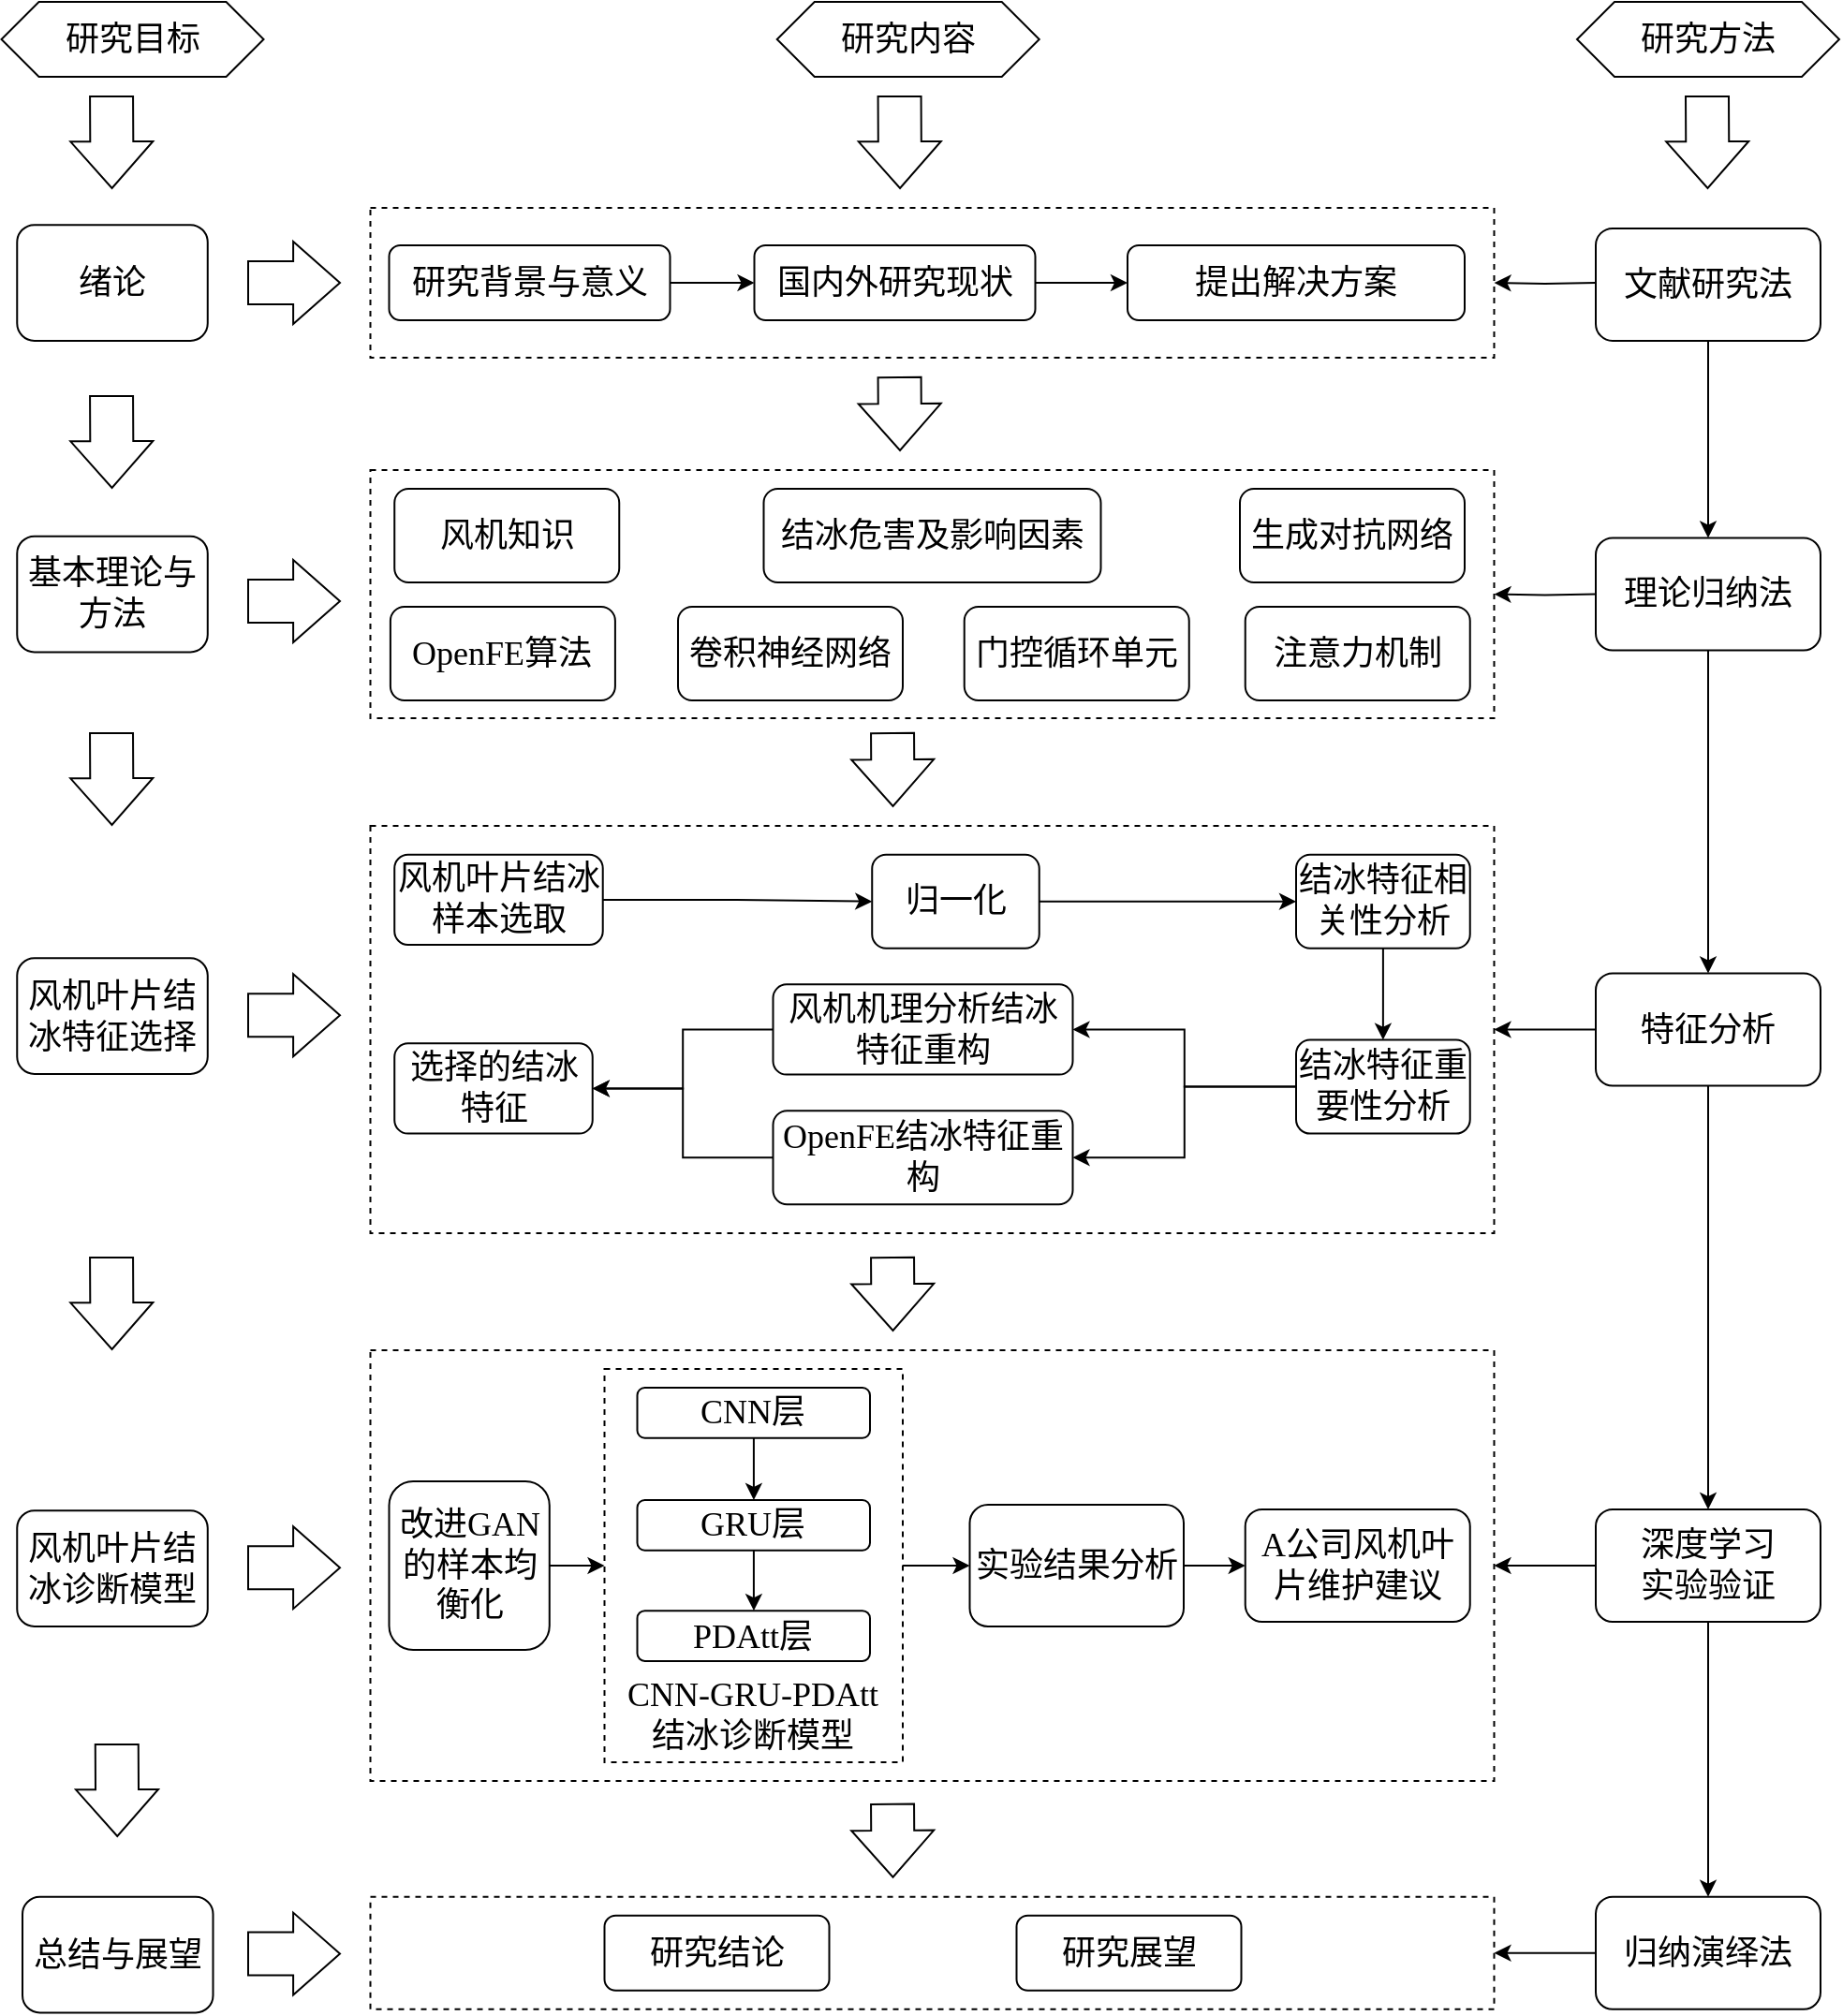 <mxfile version="28.1.1">
  <diagram name="第 1 页" id="p5fiXoCb0oHlGnUIcILo">
    <mxGraphModel dx="1213" dy="673" grid="1" gridSize="10" guides="1" tooltips="1" connect="1" arrows="1" fold="1" page="1" pageScale="1" pageWidth="827" pageHeight="1169" math="0" shadow="0">
      <root>
        <mxCell id="0" />
        <mxCell id="1" parent="0" />
        <mxCell id="f8FCbJ_lQctMmRmD2ybC-2" value="" style="rounded=0;whiteSpace=wrap;html=1;dashed=1;" parent="1" vertex="1">
          <mxGeometry x="215.75" y="460" width="600" height="217.5" as="geometry" />
        </mxCell>
        <mxCell id="f8FCbJ_lQctMmRmD2ybC-5" value="" style="rounded=0;whiteSpace=wrap;html=1;dashed=1;" parent="1" vertex="1">
          <mxGeometry x="215.75" y="740" width="600" height="230" as="geometry" />
        </mxCell>
        <mxCell id="NmaUn0dJjPpodGhn62Yx-41" style="edgeStyle=orthogonalEdgeStyle;rounded=0;orthogonalLoop=1;jettySize=auto;html=1;exitX=1;exitY=0.5;exitDx=0;exitDy=0;entryX=0;entryY=0.5;entryDx=0;entryDy=0;" parent="1" source="f8FCbJ_lQctMmRmD2ybC-7" target="f8FCbJ_lQctMmRmD2ybC-48" edge="1">
          <mxGeometry relative="1" as="geometry" />
        </mxCell>
        <mxCell id="f8FCbJ_lQctMmRmD2ybC-7" value="" style="rounded=0;whiteSpace=wrap;html=1;dashed=1;" parent="1" vertex="1">
          <mxGeometry x="340.75" y="750" width="159.25" height="210" as="geometry" />
        </mxCell>
        <mxCell id="f8FCbJ_lQctMmRmD2ybC-8" value="" style="rounded=0;whiteSpace=wrap;html=1;dashed=1;" parent="1" vertex="1">
          <mxGeometry x="215.75" y="1031.87" width="600" height="60" as="geometry" />
        </mxCell>
        <mxCell id="f8FCbJ_lQctMmRmD2ybC-10" value="" style="rounded=0;whiteSpace=wrap;html=1;dashed=1;" parent="1" vertex="1">
          <mxGeometry x="215.75" y="270" width="600" height="132.5" as="geometry" />
        </mxCell>
        <mxCell id="f8FCbJ_lQctMmRmD2ybC-12" value="" style="rounded=0;whiteSpace=wrap;html=1;dashed=1;" parent="1" vertex="1">
          <mxGeometry x="215.75" y="130" width="600" height="80" as="geometry" />
        </mxCell>
        <mxCell id="f8FCbJ_lQctMmRmD2ybC-13" value="&lt;font face=&quot;SimSun&quot; style=&quot;font-size: 18px;&quot;&gt;研究目标&lt;/font&gt;" style="shape=hexagon;perimeter=hexagonPerimeter2;whiteSpace=wrap;html=1;fixedSize=1;" parent="1" vertex="1">
          <mxGeometry x="18.76" y="20" width="140" height="40" as="geometry" />
        </mxCell>
        <mxCell id="NmaUn0dJjPpodGhn62Yx-45" style="edgeStyle=orthogonalEdgeStyle;rounded=0;orthogonalLoop=1;jettySize=auto;html=1;entryX=0;entryY=0.5;entryDx=0;entryDy=0;" parent="1" source="f8FCbJ_lQctMmRmD2ybC-18" target="f8FCbJ_lQctMmRmD2ybC-20" edge="1">
          <mxGeometry relative="1" as="geometry" />
        </mxCell>
        <mxCell id="f8FCbJ_lQctMmRmD2ybC-18" value="&lt;font face=&quot;SimSun&quot; style=&quot;font-size: 18px;&quot;&gt;研究背景与意义&lt;/font&gt;" style="rounded=1;whiteSpace=wrap;html=1;" parent="1" vertex="1">
          <mxGeometry x="225.75" y="150" width="150" height="40" as="geometry" />
        </mxCell>
        <mxCell id="f8FCbJ_lQctMmRmD2ybC-19" value="&lt;span style=&quot;font-size: 18px;&quot;&gt;&lt;font face=&quot;SimSun&quot;&gt;提出解决方案&lt;/font&gt;&lt;/span&gt;" style="rounded=1;whiteSpace=wrap;html=1;" parent="1" vertex="1">
          <mxGeometry x="620" y="150" width="180" height="40" as="geometry" />
        </mxCell>
        <mxCell id="NmaUn0dJjPpodGhn62Yx-46" style="edgeStyle=orthogonalEdgeStyle;rounded=0;orthogonalLoop=1;jettySize=auto;html=1;" parent="1" source="f8FCbJ_lQctMmRmD2ybC-20" target="f8FCbJ_lQctMmRmD2ybC-19" edge="1">
          <mxGeometry relative="1" as="geometry" />
        </mxCell>
        <mxCell id="f8FCbJ_lQctMmRmD2ybC-20" value="&lt;font face=&quot;SimSun&quot; style=&quot;font-size: 18px;&quot;&gt;国内外研究现状&lt;/font&gt;" style="rounded=1;whiteSpace=wrap;html=1;" parent="1" vertex="1">
          <mxGeometry x="420.75" y="150" width="150" height="40" as="geometry" />
        </mxCell>
        <mxCell id="f8FCbJ_lQctMmRmD2ybC-26" value="&lt;font face=&quot;Times New Roman&quot; style=&quot;font-size: 18px;&quot;&gt;OpenFE&lt;/font&gt;&lt;font face=&quot;SimSun&quot; style=&quot;font-size: 18px;&quot;&gt;算法&lt;/font&gt;" style="rounded=1;whiteSpace=wrap;html=1;" parent="1" vertex="1">
          <mxGeometry x="226.45" y="343" width="120" height="50" as="geometry" />
        </mxCell>
        <mxCell id="f8FCbJ_lQctMmRmD2ybC-27" value="&lt;span style=&quot;font-size: 18px;&quot;&gt;&lt;font face=&quot;SimSun&quot;&gt;卷积神经网络&lt;/font&gt;&lt;/span&gt;" style="rounded=1;whiteSpace=wrap;html=1;" parent="1" vertex="1">
          <mxGeometry x="380" y="343" width="120" height="50" as="geometry" />
        </mxCell>
        <mxCell id="f8FCbJ_lQctMmRmD2ybC-28" value="&lt;span style=&quot;font-size: 18px;&quot;&gt;&lt;font face=&quot;SimSun&quot;&gt;门控循环单元&lt;/font&gt;&lt;/span&gt;" style="rounded=1;whiteSpace=wrap;html=1;" parent="1" vertex="1">
          <mxGeometry x="532.87" y="343" width="120" height="50" as="geometry" />
        </mxCell>
        <mxCell id="f8FCbJ_lQctMmRmD2ybC-29" value="&lt;span style=&quot;font-size: 18px;&quot;&gt;&lt;font face=&quot;SimSun&quot;&gt;注意力机制&lt;/font&gt;&lt;/span&gt;" style="rounded=1;whiteSpace=wrap;html=1;" parent="1" vertex="1">
          <mxGeometry x="682.87" y="343" width="120" height="50" as="geometry" />
        </mxCell>
        <mxCell id="NmaUn0dJjPpodGhn62Yx-39" style="edgeStyle=orthogonalEdgeStyle;rounded=0;orthogonalLoop=1;jettySize=auto;html=1;entryX=1;entryY=0.5;entryDx=0;entryDy=0;" parent="1" source="f8FCbJ_lQctMmRmD2ybC-39" target="NmaUn0dJjPpodGhn62Yx-37" edge="1">
          <mxGeometry relative="1" as="geometry" />
        </mxCell>
        <mxCell id="f8FCbJ_lQctMmRmD2ybC-39" value="&lt;span style=&quot;font-size: 18px;&quot;&gt;&lt;font face=&quot;Times New Roman&quot;&gt;OpenFE&lt;/font&gt;&lt;font face=&quot;SimSun&quot;&gt;结冰特征重构&lt;/font&gt;&lt;/span&gt;" style="rounded=1;whiteSpace=wrap;html=1;" parent="1" vertex="1">
          <mxGeometry x="430.75" y="612.12" width="160" height="50" as="geometry" />
        </mxCell>
        <mxCell id="f8FCbJ_lQctMmRmD2ybC-43" value="&lt;font face=&quot;SimSun&quot; style=&quot;font-size: 18px;&quot;&gt;风机叶片结冰诊断模型&lt;/font&gt;" style="rounded=1;whiteSpace=wrap;html=1;" parent="1" vertex="1">
          <mxGeometry x="27.13" y="825.63" width="101.75" height="61.87" as="geometry" />
        </mxCell>
        <mxCell id="NmaUn0dJjPpodGhn62Yx-42" style="edgeStyle=orthogonalEdgeStyle;rounded=0;orthogonalLoop=1;jettySize=auto;html=1;entryX=0;entryY=0.5;entryDx=0;entryDy=0;" parent="1" source="f8FCbJ_lQctMmRmD2ybC-48" target="f8FCbJ_lQctMmRmD2ybC-57" edge="1">
          <mxGeometry relative="1" as="geometry" />
        </mxCell>
        <mxCell id="f8FCbJ_lQctMmRmD2ybC-48" value="&lt;span style=&quot;font-size: 18px;&quot;&gt;&lt;font face=&quot;SimSun&quot;&gt;实验结果分析&lt;/font&gt;&lt;/span&gt;" style="rounded=1;whiteSpace=wrap;html=1;" parent="1" vertex="1">
          <mxGeometry x="535.75" y="822.5" width="114.25" height="65" as="geometry" />
        </mxCell>
        <mxCell id="f8FCbJ_lQctMmRmD2ybC-51" value="&lt;span style=&quot;font-size: 18px;&quot;&gt;&lt;font face=&quot;宋体&quot;&gt;研究结论&lt;/font&gt;&lt;/span&gt;" style="rounded=1;whiteSpace=wrap;html=1;" parent="1" vertex="1">
          <mxGeometry x="340.75" y="1041.87" width="120" height="40" as="geometry" />
        </mxCell>
        <mxCell id="f8FCbJ_lQctMmRmD2ybC-52" value="&lt;span style=&quot;font-size: 18px;&quot;&gt;&lt;font face=&quot;SimSun&quot;&gt;研究展望&lt;/font&gt;&lt;/span&gt;" style="rounded=1;whiteSpace=wrap;html=1;" parent="1" vertex="1">
          <mxGeometry x="560.75" y="1041.87" width="120" height="40" as="geometry" />
        </mxCell>
        <mxCell id="NmaUn0dJjPpodGhn62Yx-38" style="edgeStyle=orthogonalEdgeStyle;rounded=0;orthogonalLoop=1;jettySize=auto;html=1;entryX=1;entryY=0.5;entryDx=0;entryDy=0;" parent="1" source="f8FCbJ_lQctMmRmD2ybC-54" target="NmaUn0dJjPpodGhn62Yx-37" edge="1">
          <mxGeometry relative="1" as="geometry" />
        </mxCell>
        <mxCell id="f8FCbJ_lQctMmRmD2ybC-54" value="&lt;span style=&quot;font-size: 18px;&quot;&gt;&lt;font face=&quot;SimSun&quot;&gt;风机机理分析结冰特征重构&lt;/font&gt;&lt;/span&gt;" style="rounded=1;whiteSpace=wrap;html=1;" parent="1" vertex="1">
          <mxGeometry x="430.75" y="544.68" width="160" height="48.13" as="geometry" />
        </mxCell>
        <mxCell id="f8FCbJ_lQctMmRmD2ybC-56" value="&lt;span style=&quot;font-size: 18px;&quot;&gt;&lt;font face=&quot;Times New Roman&quot;&gt;CNN-GRU-PDAtt&lt;/font&gt;&lt;font face=&quot;SimSun&quot;&gt;结冰诊断模型&lt;/font&gt;&lt;/span&gt;" style="rounded=1;whiteSpace=wrap;html=1;opacity=0;" parent="1" vertex="1">
          <mxGeometry x="346.45" y="915" width="147.85" height="40" as="geometry" />
        </mxCell>
        <mxCell id="f8FCbJ_lQctMmRmD2ybC-57" value="&lt;span style=&quot;font-size: 18px;&quot;&gt;&lt;font face=&quot;SimSun&quot;&gt;A公司风机叶片维护建议&lt;/font&gt;&lt;/span&gt;" style="rounded=1;whiteSpace=wrap;html=1;" parent="1" vertex="1">
          <mxGeometry x="682.87" y="825" width="120" height="60" as="geometry" />
        </mxCell>
        <mxCell id="NmaUn0dJjPpodGhn62Yx-6" value="&lt;span style=&quot;font-size: 18px;&quot;&gt;&lt;font face=&quot;SimSun&quot;&gt;风机叶片结冰特征选择&lt;/font&gt;&lt;/span&gt;" style="rounded=1;whiteSpace=wrap;html=1;" parent="1" vertex="1">
          <mxGeometry x="27.13" y="530.63" width="101.75" height="61.87" as="geometry" />
        </mxCell>
        <mxCell id="NmaUn0dJjPpodGhn62Yx-7" value="&lt;span style=&quot;font-size: 18px;&quot;&gt;&lt;font face=&quot;SimSun&quot;&gt;基本理论与方法&lt;/font&gt;&lt;/span&gt;" style="rounded=1;whiteSpace=wrap;html=1;" parent="1" vertex="1">
          <mxGeometry x="27.13" y="305.32" width="101.75" height="61.87" as="geometry" />
        </mxCell>
        <mxCell id="NmaUn0dJjPpodGhn62Yx-8" value="&lt;span style=&quot;font-size: 18px;&quot;&gt;&lt;font face=&quot;SimSun&quot;&gt;绪论&lt;/font&gt;&lt;/span&gt;" style="rounded=1;whiteSpace=wrap;html=1;" parent="1" vertex="1">
          <mxGeometry x="27.13" y="139.07" width="101.75" height="61.87" as="geometry" />
        </mxCell>
        <mxCell id="NmaUn0dJjPpodGhn62Yx-9" value="&lt;span style=&quot;font-size: 18px;&quot;&gt;&lt;font face=&quot;SimSun&quot;&gt;总结与展望&lt;/font&gt;&lt;/span&gt;" style="rounded=1;whiteSpace=wrap;html=1;" parent="1" vertex="1">
          <mxGeometry x="30" y="1031.87" width="101.75" height="61.87" as="geometry" />
        </mxCell>
        <mxCell id="NmaUn0dJjPpodGhn62Yx-10" value="" style="shape=flexArrow;endArrow=classic;html=1;rounded=0;width=23;endSize=7.98;" parent="1" edge="1">
          <mxGeometry width="50" height="50" relative="1" as="geometry">
            <mxPoint x="77.53" y="230" as="sourcePoint" />
            <mxPoint x="77.78" y="280" as="targetPoint" />
          </mxGeometry>
        </mxCell>
        <mxCell id="NmaUn0dJjPpodGhn62Yx-12" value="" style="shape=flexArrow;endArrow=classic;html=1;rounded=0;width=23;endSize=7.98;" parent="1" edge="1">
          <mxGeometry width="50" height="50" relative="1" as="geometry">
            <mxPoint x="77.51" y="410" as="sourcePoint" />
            <mxPoint x="77.76" y="460" as="targetPoint" />
          </mxGeometry>
        </mxCell>
        <mxCell id="NmaUn0dJjPpodGhn62Yx-13" value="" style="shape=flexArrow;endArrow=classic;html=1;rounded=0;width=23;endSize=7.98;" parent="1" edge="1">
          <mxGeometry width="50" height="50" relative="1" as="geometry">
            <mxPoint x="77.53" y="690" as="sourcePoint" />
            <mxPoint x="77.78" y="740" as="targetPoint" />
          </mxGeometry>
        </mxCell>
        <mxCell id="NmaUn0dJjPpodGhn62Yx-14" value="" style="shape=flexArrow;endArrow=classic;html=1;rounded=0;width=23;endSize=7.98;" parent="1" edge="1">
          <mxGeometry width="50" height="50" relative="1" as="geometry">
            <mxPoint x="80.38" y="950" as="sourcePoint" />
            <mxPoint x="80.63" y="1000" as="targetPoint" />
          </mxGeometry>
        </mxCell>
        <mxCell id="NmaUn0dJjPpodGhn62Yx-22" value="" style="shape=flexArrow;endArrow=classic;html=1;rounded=0;width=23;endSize=7.98;" parent="1" edge="1">
          <mxGeometry width="50" height="50" relative="1" as="geometry">
            <mxPoint x="150" y="170" as="sourcePoint" />
            <mxPoint x="200" y="170" as="targetPoint" />
          </mxGeometry>
        </mxCell>
        <mxCell id="NmaUn0dJjPpodGhn62Yx-23" value="" style="shape=flexArrow;endArrow=classic;html=1;rounded=0;width=23;endSize=7.98;" parent="1" edge="1">
          <mxGeometry width="50" height="50" relative="1" as="geometry">
            <mxPoint x="150" y="340" as="sourcePoint" />
            <mxPoint x="200" y="340" as="targetPoint" />
          </mxGeometry>
        </mxCell>
        <mxCell id="NmaUn0dJjPpodGhn62Yx-24" value="" style="shape=flexArrow;endArrow=classic;html=1;rounded=0;width=23;endSize=7.98;" parent="1" edge="1">
          <mxGeometry width="50" height="50" relative="1" as="geometry">
            <mxPoint x="150" y="561.09" as="sourcePoint" />
            <mxPoint x="200" y="561.09" as="targetPoint" />
          </mxGeometry>
        </mxCell>
        <mxCell id="NmaUn0dJjPpodGhn62Yx-25" value="" style="shape=flexArrow;endArrow=classic;html=1;rounded=0;width=23;endSize=7.98;" parent="1" edge="1">
          <mxGeometry width="50" height="50" relative="1" as="geometry">
            <mxPoint x="150" y="856.07" as="sourcePoint" />
            <mxPoint x="200" y="856.07" as="targetPoint" />
          </mxGeometry>
        </mxCell>
        <mxCell id="NmaUn0dJjPpodGhn62Yx-26" value="" style="shape=flexArrow;endArrow=classic;html=1;rounded=0;width=23;endSize=7.98;" parent="1" edge="1">
          <mxGeometry width="50" height="50" relative="1" as="geometry">
            <mxPoint x="150" y="1062.31" as="sourcePoint" />
            <mxPoint x="200" y="1062.31" as="targetPoint" />
          </mxGeometry>
        </mxCell>
        <mxCell id="NmaUn0dJjPpodGhn62Yx-27" value="&lt;font face=&quot;SimSun&quot;&gt;&lt;span style=&quot;font-size: 18px;&quot;&gt;结冰危害及影响因素&lt;/span&gt;&lt;/font&gt;" style="rounded=1;whiteSpace=wrap;html=1;" parent="1" vertex="1">
          <mxGeometry x="425.75" y="280" width="180" height="50" as="geometry" />
        </mxCell>
        <mxCell id="NmaUn0dJjPpodGhn62Yx-37" value="&lt;span style=&quot;font-size: 18px;&quot;&gt;&lt;font face=&quot;SimSun&quot;&gt;选择的结冰特征&lt;/font&gt;&lt;/span&gt;" style="rounded=1;whiteSpace=wrap;html=1;" parent="1" vertex="1">
          <mxGeometry x="228.62" y="576.18" width="105.75" height="48.13" as="geometry" />
        </mxCell>
        <mxCell id="NmaUn0dJjPpodGhn62Yx-40" value="&lt;span style=&quot;font-size: 18px;&quot;&gt;&lt;font face=&quot;SimSun&quot;&gt;生成对抗网络&lt;/font&gt;&lt;/span&gt;" style="rounded=1;whiteSpace=wrap;html=1;" parent="1" vertex="1">
          <mxGeometry x="680" y="280" width="120" height="50" as="geometry" />
        </mxCell>
        <mxCell id="NmaUn0dJjPpodGhn62Yx-49" value="" style="shape=flexArrow;endArrow=classic;html=1;rounded=0;width=23;endSize=7.98;" parent="1" edge="1">
          <mxGeometry width="50" height="50" relative="1" as="geometry">
            <mxPoint x="77.53" y="70" as="sourcePoint" />
            <mxPoint x="77.78" y="120" as="targetPoint" />
          </mxGeometry>
        </mxCell>
        <mxCell id="NmaUn0dJjPpodGhn62Yx-50" value="" style="shape=flexArrow;endArrow=classic;html=1;rounded=0;width=23;endSize=7.98;" parent="1" edge="1">
          <mxGeometry width="50" height="50" relative="1" as="geometry">
            <mxPoint x="498.28" y="70" as="sourcePoint" />
            <mxPoint x="498.53" y="120" as="targetPoint" />
          </mxGeometry>
        </mxCell>
        <mxCell id="NmaUn0dJjPpodGhn62Yx-53" value="" style="shape=flexArrow;endArrow=classic;html=1;rounded=0;width=23;endSize=7.98;" parent="1" edge="1">
          <mxGeometry width="50" height="50" relative="1" as="geometry">
            <mxPoint x="498.28" y="220" as="sourcePoint" />
            <mxPoint x="498.53" y="260" as="targetPoint" />
          </mxGeometry>
        </mxCell>
        <mxCell id="NmaUn0dJjPpodGhn62Yx-54" value="" style="shape=flexArrow;endArrow=classic;html=1;rounded=0;width=23;endSize=7.98;" parent="1" edge="1">
          <mxGeometry width="50" height="50" relative="1" as="geometry">
            <mxPoint x="494.52" y="410" as="sourcePoint" />
            <mxPoint x="494.77" y="450" as="targetPoint" />
          </mxGeometry>
        </mxCell>
        <mxCell id="NmaUn0dJjPpodGhn62Yx-55" value="" style="shape=flexArrow;endArrow=classic;html=1;rounded=0;width=23;endSize=7.98;" parent="1" edge="1">
          <mxGeometry width="50" height="50" relative="1" as="geometry">
            <mxPoint x="494.52" y="690" as="sourcePoint" />
            <mxPoint x="494.77" y="730" as="targetPoint" />
          </mxGeometry>
        </mxCell>
        <mxCell id="NmaUn0dJjPpodGhn62Yx-56" value="" style="shape=flexArrow;endArrow=classic;html=1;rounded=0;width=23;endSize=7.98;" parent="1" edge="1">
          <mxGeometry width="50" height="50" relative="1" as="geometry">
            <mxPoint x="494.52" y="981.87" as="sourcePoint" />
            <mxPoint x="494.77" y="1021.87" as="targetPoint" />
          </mxGeometry>
        </mxCell>
        <mxCell id="RA1ugfaNBRuaJpOUIRTp-4" value="&lt;span style=&quot;font-size: 18px;&quot;&gt;&lt;font face=&quot;Times New Roman&quot;&gt;PDAtt&lt;/font&gt;&lt;font face=&quot;SimSun&quot;&gt;层&lt;/font&gt;&lt;/span&gt;" style="rounded=1;whiteSpace=wrap;html=1;" parent="1" vertex="1">
          <mxGeometry x="358.25" y="879.07" width="124.25" height="26.87" as="geometry" />
        </mxCell>
        <mxCell id="RA1ugfaNBRuaJpOUIRTp-16" style="edgeStyle=orthogonalEdgeStyle;rounded=0;orthogonalLoop=1;jettySize=auto;html=1;" parent="1" source="RA1ugfaNBRuaJpOUIRTp-5" target="RA1ugfaNBRuaJpOUIRTp-4" edge="1">
          <mxGeometry relative="1" as="geometry" />
        </mxCell>
        <mxCell id="RA1ugfaNBRuaJpOUIRTp-5" value="&lt;span style=&quot;font-size: 18px;&quot;&gt;&lt;font face=&quot;Times New Roman&quot;&gt;GRU&lt;/font&gt;&lt;font face=&quot;SimSun&quot;&gt;层&lt;/font&gt;&lt;/span&gt;" style="rounded=1;whiteSpace=wrap;html=1;" parent="1" vertex="1">
          <mxGeometry x="358.25" y="820" width="124.25" height="26.87" as="geometry" />
        </mxCell>
        <mxCell id="RA1ugfaNBRuaJpOUIRTp-15" style="edgeStyle=orthogonalEdgeStyle;rounded=0;orthogonalLoop=1;jettySize=auto;html=1;" parent="1" source="RA1ugfaNBRuaJpOUIRTp-6" target="RA1ugfaNBRuaJpOUIRTp-5" edge="1">
          <mxGeometry relative="1" as="geometry" />
        </mxCell>
        <mxCell id="RA1ugfaNBRuaJpOUIRTp-6" value="&lt;span style=&quot;font-size: 18px;&quot;&gt;&lt;font face=&quot;Times New Roman&quot;&gt;CNN&lt;/font&gt;&lt;font face=&quot;SimSun&quot;&gt;层&lt;/font&gt;&lt;/span&gt;" style="rounded=1;whiteSpace=wrap;html=1;" parent="1" vertex="1">
          <mxGeometry x="358.25" y="760" width="124.25" height="26.87" as="geometry" />
        </mxCell>
        <mxCell id="hN8byrwHlzEUZWupwwMK-6" style="edgeStyle=orthogonalEdgeStyle;rounded=0;orthogonalLoop=1;jettySize=auto;html=1;entryX=1;entryY=0.5;entryDx=0;entryDy=0;exitX=0;exitY=0.5;exitDx=0;exitDy=0;" parent="1" source="eUhcIL0R_RjAg3wBFGVh-9" target="f8FCbJ_lQctMmRmD2ybC-54" edge="1">
          <mxGeometry relative="1" as="geometry">
            <mxPoint x="572.87" y="599.3" as="sourcePoint" />
          </mxGeometry>
        </mxCell>
        <mxCell id="hN8byrwHlzEUZWupwwMK-7" style="edgeStyle=orthogonalEdgeStyle;rounded=0;orthogonalLoop=1;jettySize=auto;html=1;entryX=1;entryY=0.5;entryDx=0;entryDy=0;exitX=0;exitY=0.5;exitDx=0;exitDy=0;" parent="1" source="eUhcIL0R_RjAg3wBFGVh-9" target="f8FCbJ_lQctMmRmD2ybC-39" edge="1">
          <mxGeometry relative="1" as="geometry">
            <mxPoint x="572.87" y="599.3" as="sourcePoint" />
          </mxGeometry>
        </mxCell>
        <mxCell id="eUhcIL0R_RjAg3wBFGVh-10" style="edgeStyle=orthogonalEdgeStyle;rounded=0;orthogonalLoop=1;jettySize=auto;html=1;entryX=0.5;entryY=0;entryDx=0;entryDy=0;" parent="1" source="eUhcIL0R_RjAg3wBFGVh-3" target="eUhcIL0R_RjAg3wBFGVh-9" edge="1">
          <mxGeometry relative="1" as="geometry" />
        </mxCell>
        <mxCell id="eUhcIL0R_RjAg3wBFGVh-3" value="&lt;span style=&quot;font-size: 18px;&quot;&gt;&lt;font face=&quot;SimSun&quot;&gt;结冰特征相关性分析&lt;/font&gt;&lt;/span&gt;" style="rounded=1;whiteSpace=wrap;html=1;" parent="1" vertex="1">
          <mxGeometry x="710" y="475.38" width="92.87" height="50" as="geometry" />
        </mxCell>
        <mxCell id="yD-4OHERhprkhWVb8V8c-1" style="edgeStyle=orthogonalEdgeStyle;rounded=0;orthogonalLoop=1;jettySize=auto;html=1;entryX=0;entryY=0.5;entryDx=0;entryDy=0;" parent="1" source="eUhcIL0R_RjAg3wBFGVh-5" target="eUhcIL0R_RjAg3wBFGVh-6" edge="1">
          <mxGeometry relative="1" as="geometry" />
        </mxCell>
        <mxCell id="eUhcIL0R_RjAg3wBFGVh-5" value="&lt;span style=&quot;font-size: 18px;&quot;&gt;&lt;font face=&quot;SimSun&quot;&gt;风机叶片结冰样本选取&lt;/font&gt;&lt;/span&gt;" style="rounded=1;whiteSpace=wrap;html=1;" parent="1" vertex="1">
          <mxGeometry x="228.62" y="475.38" width="111.24" height="48.13" as="geometry" />
        </mxCell>
        <mxCell id="eUhcIL0R_RjAg3wBFGVh-14" style="edgeStyle=orthogonalEdgeStyle;rounded=0;orthogonalLoop=1;jettySize=auto;html=1;entryX=0;entryY=0.5;entryDx=0;entryDy=0;" parent="1" source="eUhcIL0R_RjAg3wBFGVh-6" target="eUhcIL0R_RjAg3wBFGVh-3" edge="1">
          <mxGeometry relative="1" as="geometry" />
        </mxCell>
        <mxCell id="eUhcIL0R_RjAg3wBFGVh-6" value="&lt;span style=&quot;font-size: 18px;&quot;&gt;&lt;font face=&quot;SimSun&quot;&gt;归一化&lt;/font&gt;&lt;/span&gt;" style="rounded=1;whiteSpace=wrap;html=1;" parent="1" vertex="1">
          <mxGeometry x="483.62" y="475.38" width="89.25" height="50" as="geometry" />
        </mxCell>
        <mxCell id="eUhcIL0R_RjAg3wBFGVh-9" value="&lt;span style=&quot;font-size: 18px;&quot;&gt;&lt;font face=&quot;SimSun&quot;&gt;结冰特征重要性分析&lt;/font&gt;&lt;/span&gt;" style="rounded=1;whiteSpace=wrap;html=1;" parent="1" vertex="1">
          <mxGeometry x="710" y="574.31" width="92.87" height="50" as="geometry" />
        </mxCell>
        <mxCell id="yD-4OHERhprkhWVb8V8c-3" value="&lt;font face=&quot;SimSun&quot; style=&quot;font-size: 18px;&quot;&gt;研究内容&lt;/font&gt;" style="shape=hexagon;perimeter=hexagonPerimeter2;whiteSpace=wrap;html=1;fixedSize=1;" parent="1" vertex="1">
          <mxGeometry x="432.87" y="20" width="140" height="40" as="geometry" />
        </mxCell>
        <mxCell id="yD-4OHERhprkhWVb8V8c-4" value="&lt;font face=&quot;SimSun&quot; style=&quot;font-size: 18px;&quot;&gt;研究方法&lt;/font&gt;" style="shape=hexagon;perimeter=hexagonPerimeter2;whiteSpace=wrap;html=1;fixedSize=1;" parent="1" vertex="1">
          <mxGeometry x="860" y="20" width="140" height="40" as="geometry" />
        </mxCell>
        <mxCell id="yD-4OHERhprkhWVb8V8c-10" style="edgeStyle=orthogonalEdgeStyle;rounded=0;orthogonalLoop=1;jettySize=auto;html=1;entryX=1;entryY=0.5;entryDx=0;entryDy=0;" parent="1" target="f8FCbJ_lQctMmRmD2ybC-12" edge="1">
          <mxGeometry relative="1" as="geometry">
            <mxPoint x="870" y="170" as="sourcePoint" />
          </mxGeometry>
        </mxCell>
        <mxCell id="yD-4OHERhprkhWVb8V8c-11" style="edgeStyle=orthogonalEdgeStyle;rounded=0;orthogonalLoop=1;jettySize=auto;html=1;" parent="1" target="f8FCbJ_lQctMmRmD2ybC-10" edge="1">
          <mxGeometry relative="1" as="geometry">
            <mxPoint x="870" y="336.25" as="sourcePoint" />
          </mxGeometry>
        </mxCell>
        <mxCell id="yD-4OHERhprkhWVb8V8c-14" style="edgeStyle=orthogonalEdgeStyle;rounded=0;orthogonalLoop=1;jettySize=auto;html=1;entryX=1;entryY=0.5;entryDx=0;entryDy=0;" parent="1" source="yD-4OHERhprkhWVb8V8c-7" target="f8FCbJ_lQctMmRmD2ybC-5" edge="1">
          <mxGeometry relative="1" as="geometry" />
        </mxCell>
        <mxCell id="ivU4nv7Y41dZvEmP99DB-4" style="edgeStyle=orthogonalEdgeStyle;rounded=0;orthogonalLoop=1;jettySize=auto;html=1;" parent="1" source="yD-4OHERhprkhWVb8V8c-7" target="yD-4OHERhprkhWVb8V8c-8" edge="1">
          <mxGeometry relative="1" as="geometry" />
        </mxCell>
        <mxCell id="yD-4OHERhprkhWVb8V8c-7" value="&lt;span style=&quot;font-size: 18px;&quot;&gt;&lt;font face=&quot;SimSun&quot;&gt;深度学习&lt;/font&gt;&lt;/span&gt;&lt;div&gt;&lt;span style=&quot;font-size: 18px;&quot;&gt;&lt;font face=&quot;SimSun&quot;&gt;实验验证&lt;/font&gt;&lt;/span&gt;&lt;/div&gt;" style="rounded=1;whiteSpace=wrap;html=1;" parent="1" vertex="1">
          <mxGeometry x="870" y="825" width="120" height="60" as="geometry" />
        </mxCell>
        <mxCell id="yD-4OHERhprkhWVb8V8c-16" style="edgeStyle=orthogonalEdgeStyle;rounded=0;orthogonalLoop=1;jettySize=auto;html=1;entryX=1;entryY=0.5;entryDx=0;entryDy=0;" parent="1" source="yD-4OHERhprkhWVb8V8c-8" target="f8FCbJ_lQctMmRmD2ybC-8" edge="1">
          <mxGeometry relative="1" as="geometry" />
        </mxCell>
        <mxCell id="yD-4OHERhprkhWVb8V8c-8" value="&lt;span style=&quot;font-size: 18px;&quot;&gt;&lt;font face=&quot;SimSun&quot;&gt;归纳演绎法&lt;/font&gt;&lt;/span&gt;" style="rounded=1;whiteSpace=wrap;html=1;" parent="1" vertex="1">
          <mxGeometry x="870" y="1031.87" width="120" height="60" as="geometry" />
        </mxCell>
        <mxCell id="ivU4nv7Y41dZvEmP99DB-3" style="edgeStyle=orthogonalEdgeStyle;rounded=0;orthogonalLoop=1;jettySize=auto;html=1;entryX=0.5;entryY=0;entryDx=0;entryDy=0;" parent="1" source="yD-4OHERhprkhWVb8V8c-9" target="yD-4OHERhprkhWVb8V8c-7" edge="1">
          <mxGeometry relative="1" as="geometry">
            <mxPoint x="930" y="820" as="targetPoint" />
          </mxGeometry>
        </mxCell>
        <mxCell id="yD-4OHERhprkhWVb8V8c-9" value="&lt;font face=&quot;SimSun&quot;&gt;&lt;span style=&quot;font-size: 18px;&quot;&gt;特征分析&lt;/span&gt;&lt;/font&gt;" style="rounded=1;whiteSpace=wrap;html=1;" parent="1" vertex="1">
          <mxGeometry x="870" y="538.75" width="120" height="60" as="geometry" />
        </mxCell>
        <mxCell id="yD-4OHERhprkhWVb8V8c-12" style="edgeStyle=orthogonalEdgeStyle;rounded=0;orthogonalLoop=1;jettySize=auto;html=1;entryX=1;entryY=0.5;entryDx=0;entryDy=0;" parent="1" source="yD-4OHERhprkhWVb8V8c-9" target="f8FCbJ_lQctMmRmD2ybC-2" edge="1">
          <mxGeometry relative="1" as="geometry" />
        </mxCell>
        <mxCell id="yD-4OHERhprkhWVb8V8c-17" value="" style="shape=flexArrow;endArrow=classic;html=1;rounded=0;width=23;endSize=7.98;" parent="1" edge="1">
          <mxGeometry width="50" height="50" relative="1" as="geometry">
            <mxPoint x="929.5" y="70" as="sourcePoint" />
            <mxPoint x="929.75" y="120" as="targetPoint" />
          </mxGeometry>
        </mxCell>
        <mxCell id="ivU4nv7Y41dZvEmP99DB-1" style="edgeStyle=orthogonalEdgeStyle;rounded=0;orthogonalLoop=1;jettySize=auto;html=1;entryX=0.5;entryY=0;entryDx=0;entryDy=0;" parent="1" source="yD-4OHERhprkhWVb8V8c-18" target="yD-4OHERhprkhWVb8V8c-19" edge="1">
          <mxGeometry relative="1" as="geometry" />
        </mxCell>
        <mxCell id="yD-4OHERhprkhWVb8V8c-18" value="&lt;span style=&quot;font-size: 18px;&quot;&gt;&lt;font face=&quot;SimSun&quot;&gt;文献研究法&lt;/font&gt;&lt;/span&gt;" style="rounded=1;whiteSpace=wrap;html=1;" parent="1" vertex="1">
          <mxGeometry x="870" y="140.94" width="120" height="60" as="geometry" />
        </mxCell>
        <mxCell id="ivU4nv7Y41dZvEmP99DB-2" style="edgeStyle=orthogonalEdgeStyle;rounded=0;orthogonalLoop=1;jettySize=auto;html=1;entryX=0.5;entryY=0;entryDx=0;entryDy=0;" parent="1" source="yD-4OHERhprkhWVb8V8c-19" target="yD-4OHERhprkhWVb8V8c-9" edge="1">
          <mxGeometry relative="1" as="geometry" />
        </mxCell>
        <mxCell id="yD-4OHERhprkhWVb8V8c-19" value="&lt;span style=&quot;font-size: 18px;&quot;&gt;&lt;font face=&quot;SimSun&quot;&gt;理论归纳法&lt;/font&gt;&lt;/span&gt;" style="rounded=1;whiteSpace=wrap;html=1;" parent="1" vertex="1">
          <mxGeometry x="870" y="306.25" width="120" height="60" as="geometry" />
        </mxCell>
        <mxCell id="ivU4nv7Y41dZvEmP99DB-6" style="edgeStyle=orthogonalEdgeStyle;rounded=0;orthogonalLoop=1;jettySize=auto;html=1;" parent="1" source="ivU4nv7Y41dZvEmP99DB-5" target="f8FCbJ_lQctMmRmD2ybC-7" edge="1">
          <mxGeometry relative="1" as="geometry" />
        </mxCell>
        <mxCell id="ivU4nv7Y41dZvEmP99DB-5" value="&lt;span style=&quot;font-size: 18px;&quot;&gt;&lt;font face=&quot;SimSun&quot;&gt;改进&lt;/font&gt;&lt;font face=&quot;Times New Roman&quot;&gt;GAN&lt;/font&gt;&lt;font face=&quot;SimSun&quot;&gt;的样本均衡化&lt;/font&gt;&lt;/span&gt;" style="rounded=1;whiteSpace=wrap;html=1;" parent="1" vertex="1">
          <mxGeometry x="225.75" y="810" width="85.63" height="90" as="geometry" />
        </mxCell>
        <mxCell id="ivU4nv7Y41dZvEmP99DB-7" value="&lt;font face=&quot;SimSun&quot;&gt;&lt;span style=&quot;font-size: 18px;&quot;&gt;风机知识&lt;/span&gt;&lt;/font&gt;" style="rounded=1;whiteSpace=wrap;html=1;" parent="1" vertex="1">
          <mxGeometry x="228.62" y="280" width="120" height="50" as="geometry" />
        </mxCell>
      </root>
    </mxGraphModel>
  </diagram>
</mxfile>
